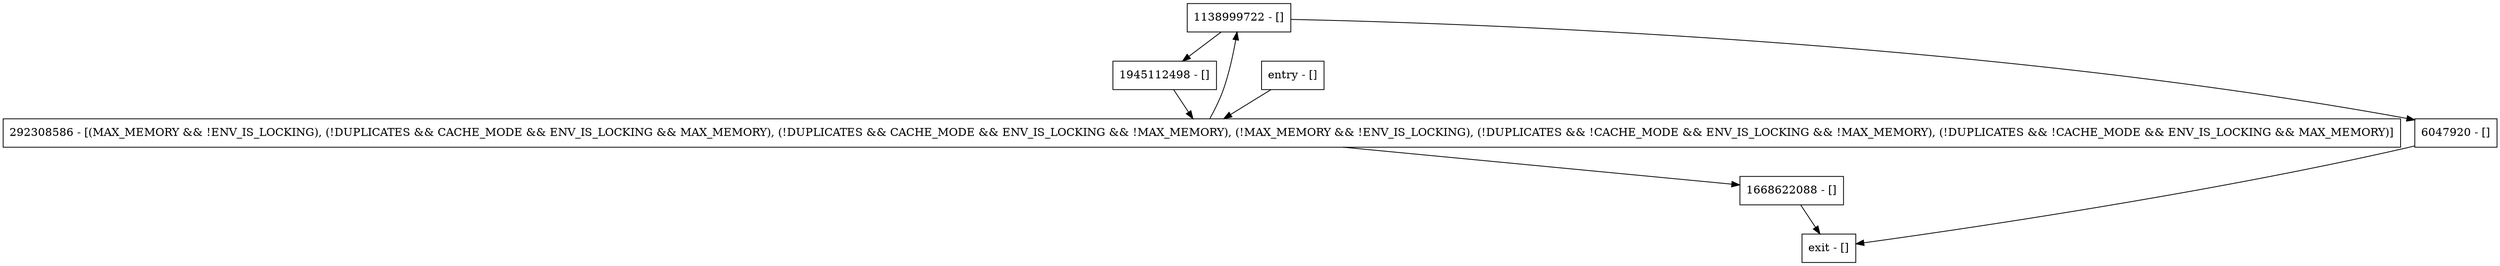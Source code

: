 digraph latchBIN {
node [shape=record];
1138999722 [label="1138999722 - []"];
1945112498 [label="1945112498 - []"];
entry [label="entry - []"];
exit [label="exit - []"];
6047920 [label="6047920 - []"];
1668622088 [label="1668622088 - []"];
292308586 [label="292308586 - [(MAX_MEMORY && !ENV_IS_LOCKING), (!DUPLICATES && CACHE_MODE && ENV_IS_LOCKING && MAX_MEMORY), (!DUPLICATES && CACHE_MODE && ENV_IS_LOCKING && !MAX_MEMORY), (!MAX_MEMORY && !ENV_IS_LOCKING), (!DUPLICATES && !CACHE_MODE && ENV_IS_LOCKING && !MAX_MEMORY), (!DUPLICATES && !CACHE_MODE && ENV_IS_LOCKING && MAX_MEMORY)]"];
entry;
exit;
1138999722 -> 1945112498;
1138999722 -> 6047920;
1945112498 -> 292308586;
entry -> 292308586;
6047920 -> exit;
1668622088 -> exit;
292308586 -> 1138999722;
292308586 -> 1668622088;
}
